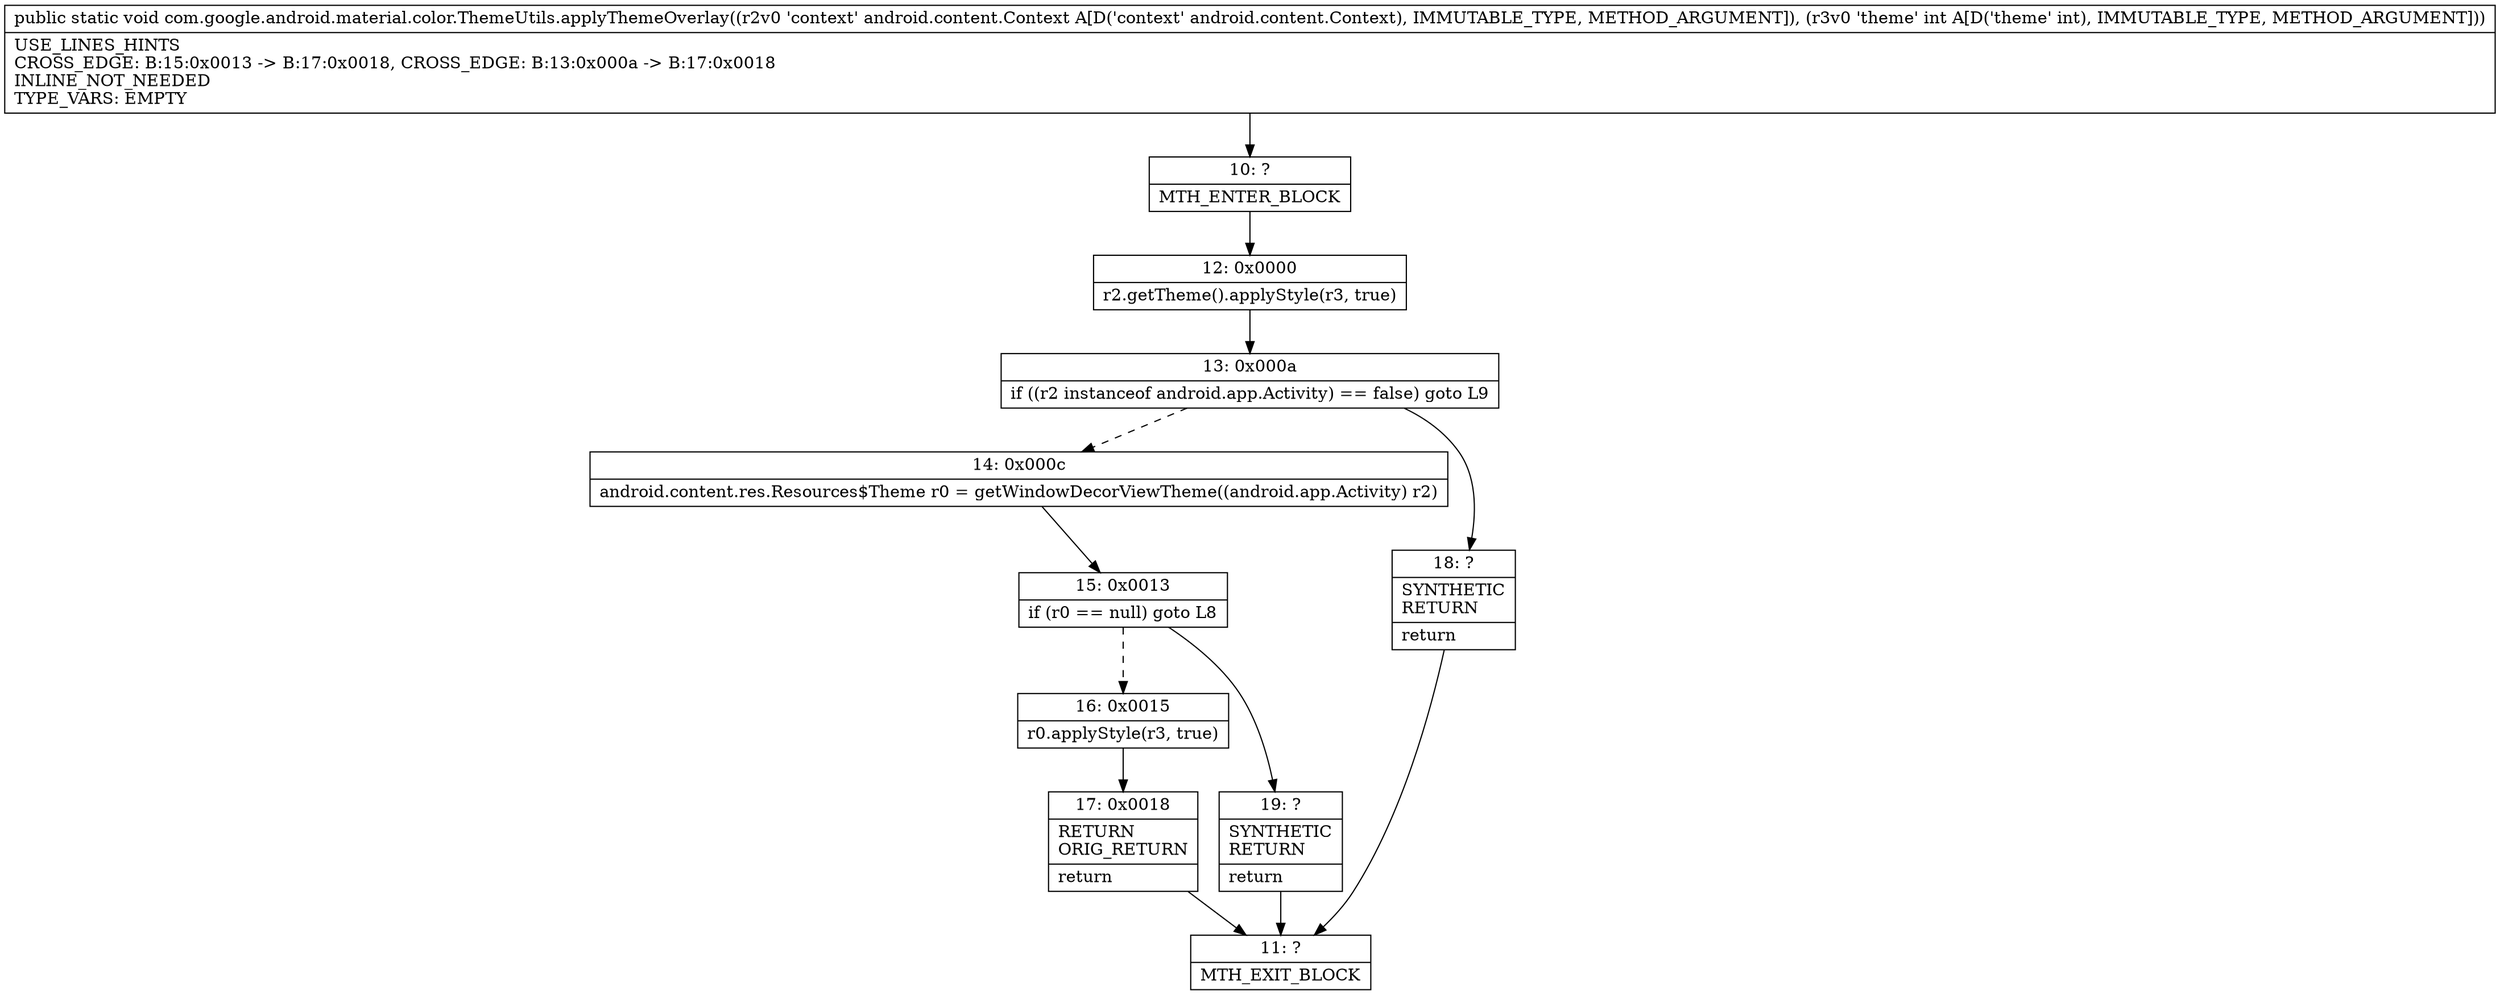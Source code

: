 digraph "CFG forcom.google.android.material.color.ThemeUtils.applyThemeOverlay(Landroid\/content\/Context;I)V" {
Node_10 [shape=record,label="{10\:\ ?|MTH_ENTER_BLOCK\l}"];
Node_12 [shape=record,label="{12\:\ 0x0000|r2.getTheme().applyStyle(r3, true)\l}"];
Node_13 [shape=record,label="{13\:\ 0x000a|if ((r2 instanceof android.app.Activity) == false) goto L9\l}"];
Node_14 [shape=record,label="{14\:\ 0x000c|android.content.res.Resources$Theme r0 = getWindowDecorViewTheme((android.app.Activity) r2)\l}"];
Node_15 [shape=record,label="{15\:\ 0x0013|if (r0 == null) goto L8\l}"];
Node_16 [shape=record,label="{16\:\ 0x0015|r0.applyStyle(r3, true)\l}"];
Node_17 [shape=record,label="{17\:\ 0x0018|RETURN\lORIG_RETURN\l|return\l}"];
Node_11 [shape=record,label="{11\:\ ?|MTH_EXIT_BLOCK\l}"];
Node_19 [shape=record,label="{19\:\ ?|SYNTHETIC\lRETURN\l|return\l}"];
Node_18 [shape=record,label="{18\:\ ?|SYNTHETIC\lRETURN\l|return\l}"];
MethodNode[shape=record,label="{public static void com.google.android.material.color.ThemeUtils.applyThemeOverlay((r2v0 'context' android.content.Context A[D('context' android.content.Context), IMMUTABLE_TYPE, METHOD_ARGUMENT]), (r3v0 'theme' int A[D('theme' int), IMMUTABLE_TYPE, METHOD_ARGUMENT]))  | USE_LINES_HINTS\lCROSS_EDGE: B:15:0x0013 \-\> B:17:0x0018, CROSS_EDGE: B:13:0x000a \-\> B:17:0x0018\lINLINE_NOT_NEEDED\lTYPE_VARS: EMPTY\l}"];
MethodNode -> Node_10;Node_10 -> Node_12;
Node_12 -> Node_13;
Node_13 -> Node_14[style=dashed];
Node_13 -> Node_18;
Node_14 -> Node_15;
Node_15 -> Node_16[style=dashed];
Node_15 -> Node_19;
Node_16 -> Node_17;
Node_17 -> Node_11;
Node_19 -> Node_11;
Node_18 -> Node_11;
}

